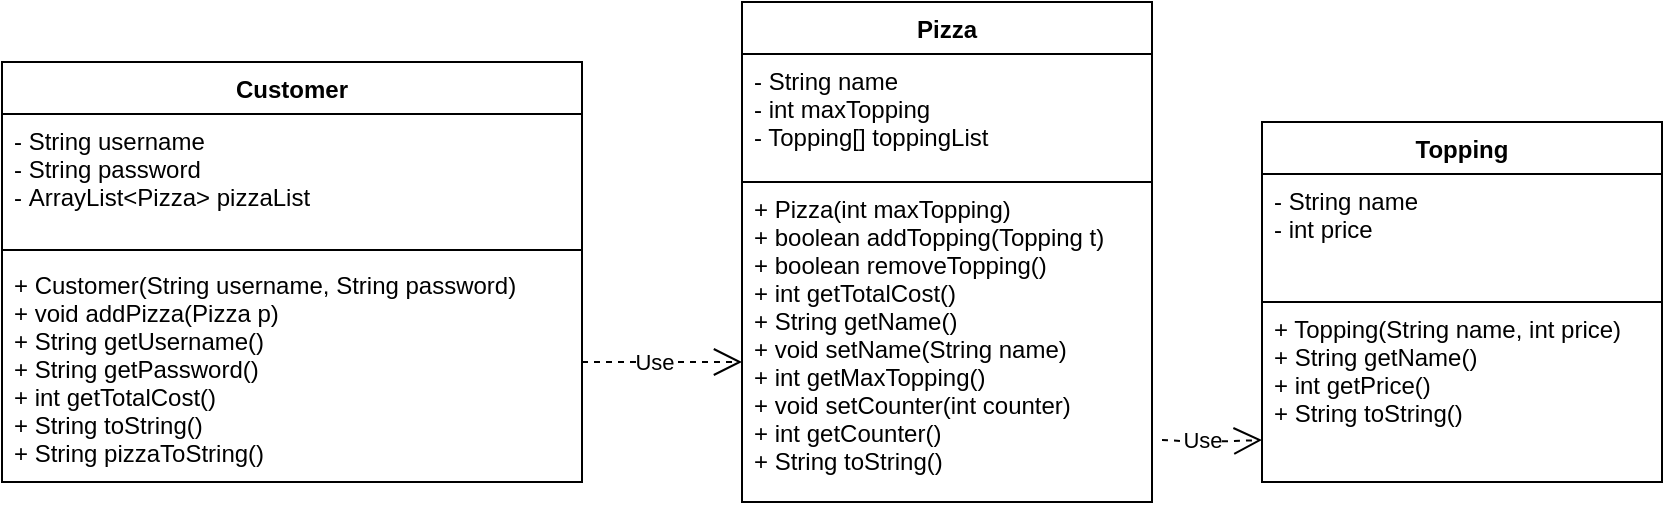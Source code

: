 <mxfile version="13.1.4" type="google"><diagram id="pfAa4_Xdjj9dH74xRK38" name="Page-1"><mxGraphModel dx="2062" dy="745" grid="1" gridSize="10" guides="1" tooltips="1" connect="1" arrows="1" fold="1" page="1" pageScale="1" pageWidth="850" pageHeight="1100" math="0" shadow="0"><root><mxCell id="0"/><mxCell id="1" parent="0"/><mxCell id="hVM-WLpBJvsFTaW_tkSy-6" value="Pizza" style="swimlane;fontStyle=1;childLayout=stackLayout;horizontal=1;startSize=26;fillColor=none;horizontalStack=0;resizeParent=1;resizeParentMax=0;resizeLast=0;collapsible=1;marginBottom=0;" parent="1" vertex="1"><mxGeometry x="390" y="160" width="205" height="250" as="geometry"/></mxCell><mxCell id="hVM-WLpBJvsFTaW_tkSy-7" value="- String name&#10;- int maxTopping&#10;- Topping[] toppingList" style="text;strokeColor=none;fillColor=none;align=left;verticalAlign=top;spacingLeft=4;spacingRight=4;overflow=hidden;rotatable=0;points=[[0,0.5],[1,0.5]];portConstraint=eastwest;" parent="hVM-WLpBJvsFTaW_tkSy-6" vertex="1"><mxGeometry y="26" width="205" height="64" as="geometry"/></mxCell><mxCell id="hVM-WLpBJvsFTaW_tkSy-8" value="+ Pizza(int maxTopping)&#10;+ boolean addTopping(Topping t)&#10;+ boolean removeTopping()&#10;+ int getTotalCost()&#10;+ String getName()&#10;+ void setName(String name)&#10;+ int getMaxTopping()&#10;+ void setCounter(int counter)&#10;+ int getCounter()&#10;+ String toString()&#10;&#10;&#10;" style="text;strokeColor=#000000;fillColor=none;align=left;verticalAlign=top;spacingLeft=4;spacingRight=4;overflow=hidden;rotatable=0;points=[[0,0.5],[1,0.5]];portConstraint=eastwest;" parent="hVM-WLpBJvsFTaW_tkSy-6" vertex="1"><mxGeometry y="90" width="205" height="160" as="geometry"/></mxCell><mxCell id="RbLINMEPfgqq3svO-UQP-1" value="Use" style="endArrow=open;endSize=12;dashed=1;html=1;" edge="1" parent="hVM-WLpBJvsFTaW_tkSy-6"><mxGeometry x="-0.111" width="160" relative="1" as="geometry"><mxPoint x="-80" y="180" as="sourcePoint"/><mxPoint y="180" as="targetPoint"/><mxPoint as="offset"/></mxGeometry></mxCell><mxCell id="sdpNwZnxTpEAiozTl5Co-8" value="Customer" style="swimlane;fontStyle=1;align=center;verticalAlign=top;childLayout=stackLayout;horizontal=1;startSize=26;horizontalStack=0;resizeParent=1;resizeParentMax=0;resizeLast=0;collapsible=1;marginBottom=0;strokeColor=#000000;" parent="1" vertex="1"><mxGeometry x="20" y="190" width="290" height="210" as="geometry"/></mxCell><mxCell id="sdpNwZnxTpEAiozTl5Co-9" value="- String username&#10;- String password&#10;- ArrayList&lt;Pizza&gt; pizzaList" style="text;strokeColor=none;fillColor=none;align=left;verticalAlign=top;spacingLeft=4;spacingRight=4;overflow=hidden;rotatable=0;points=[[0,0.5],[1,0.5]];portConstraint=eastwest;" parent="sdpNwZnxTpEAiozTl5Co-8" vertex="1"><mxGeometry y="26" width="290" height="64" as="geometry"/></mxCell><mxCell id="sdpNwZnxTpEAiozTl5Co-10" value="" style="line;strokeWidth=1;fillColor=none;align=left;verticalAlign=middle;spacingTop=-1;spacingLeft=3;spacingRight=3;rotatable=0;labelPosition=right;points=[];portConstraint=eastwest;" parent="sdpNwZnxTpEAiozTl5Co-8" vertex="1"><mxGeometry y="90" width="290" height="8" as="geometry"/></mxCell><mxCell id="sdpNwZnxTpEAiozTl5Co-11" value="+ Customer(String username, String password)&#10;+ void addPizza(Pizza p)&#10;+ String getUsername()&#10;+ String getPassword()&#10;+ int getTotalCost()&#10;+ String toString()&#10;+ String pizzaToString()" style="text;strokeColor=none;fillColor=none;align=left;verticalAlign=top;spacingLeft=4;spacingRight=4;overflow=hidden;rotatable=0;points=[[0,0.5],[1,0.5]];portConstraint=eastwest;" parent="sdpNwZnxTpEAiozTl5Co-8" vertex="1"><mxGeometry y="98" width="290" height="112" as="geometry"/></mxCell><mxCell id="hVM-WLpBJvsFTaW_tkSy-1" value="Topping" style="swimlane;fontStyle=1;childLayout=stackLayout;horizontal=1;startSize=26;fillColor=none;horizontalStack=0;resizeParent=1;resizeParentMax=0;resizeLast=0;collapsible=1;marginBottom=0;" parent="1" vertex="1"><mxGeometry x="650" y="220" width="200" height="180" as="geometry"/></mxCell><mxCell id="hVM-WLpBJvsFTaW_tkSy-2" value="- String name&#10;- int price" style="text;strokeColor=none;fillColor=none;align=left;verticalAlign=top;spacingLeft=4;spacingRight=4;overflow=hidden;rotatable=0;points=[[0,0.5],[1,0.5]];portConstraint=eastwest;" parent="hVM-WLpBJvsFTaW_tkSy-1" vertex="1"><mxGeometry y="26" width="200" height="64" as="geometry"/></mxCell><mxCell id="hVM-WLpBJvsFTaW_tkSy-3" value="+ Topping(String name, int price)&#10;+ String getName()&#10;+ int getPrice()&#10;+ String toString()&#10;" style="text;strokeColor=#000000;fillColor=none;align=left;verticalAlign=top;spacingLeft=4;spacingRight=4;overflow=hidden;rotatable=0;points=[[0,0.5],[1,0.5]];portConstraint=eastwest;" parent="hVM-WLpBJvsFTaW_tkSy-1" vertex="1"><mxGeometry y="90" width="200" height="90" as="geometry"/></mxCell><mxCell id="RbLINMEPfgqq3svO-UQP-3" value="Use" style="endArrow=open;endSize=12;dashed=1;html=1;entryX=0;entryY=0.767;entryDx=0;entryDy=0;entryPerimeter=0;" edge="1" parent="hVM-WLpBJvsFTaW_tkSy-1" target="hVM-WLpBJvsFTaW_tkSy-3"><mxGeometry x="-0.198" y="1" width="160" relative="1" as="geometry"><mxPoint x="-50" y="159" as="sourcePoint"/><mxPoint x="20" y="160" as="targetPoint"/><Array as="points"><mxPoint x="-30" y="160"/></Array><mxPoint as="offset"/></mxGeometry></mxCell></root></mxGraphModel></diagram></mxfile>